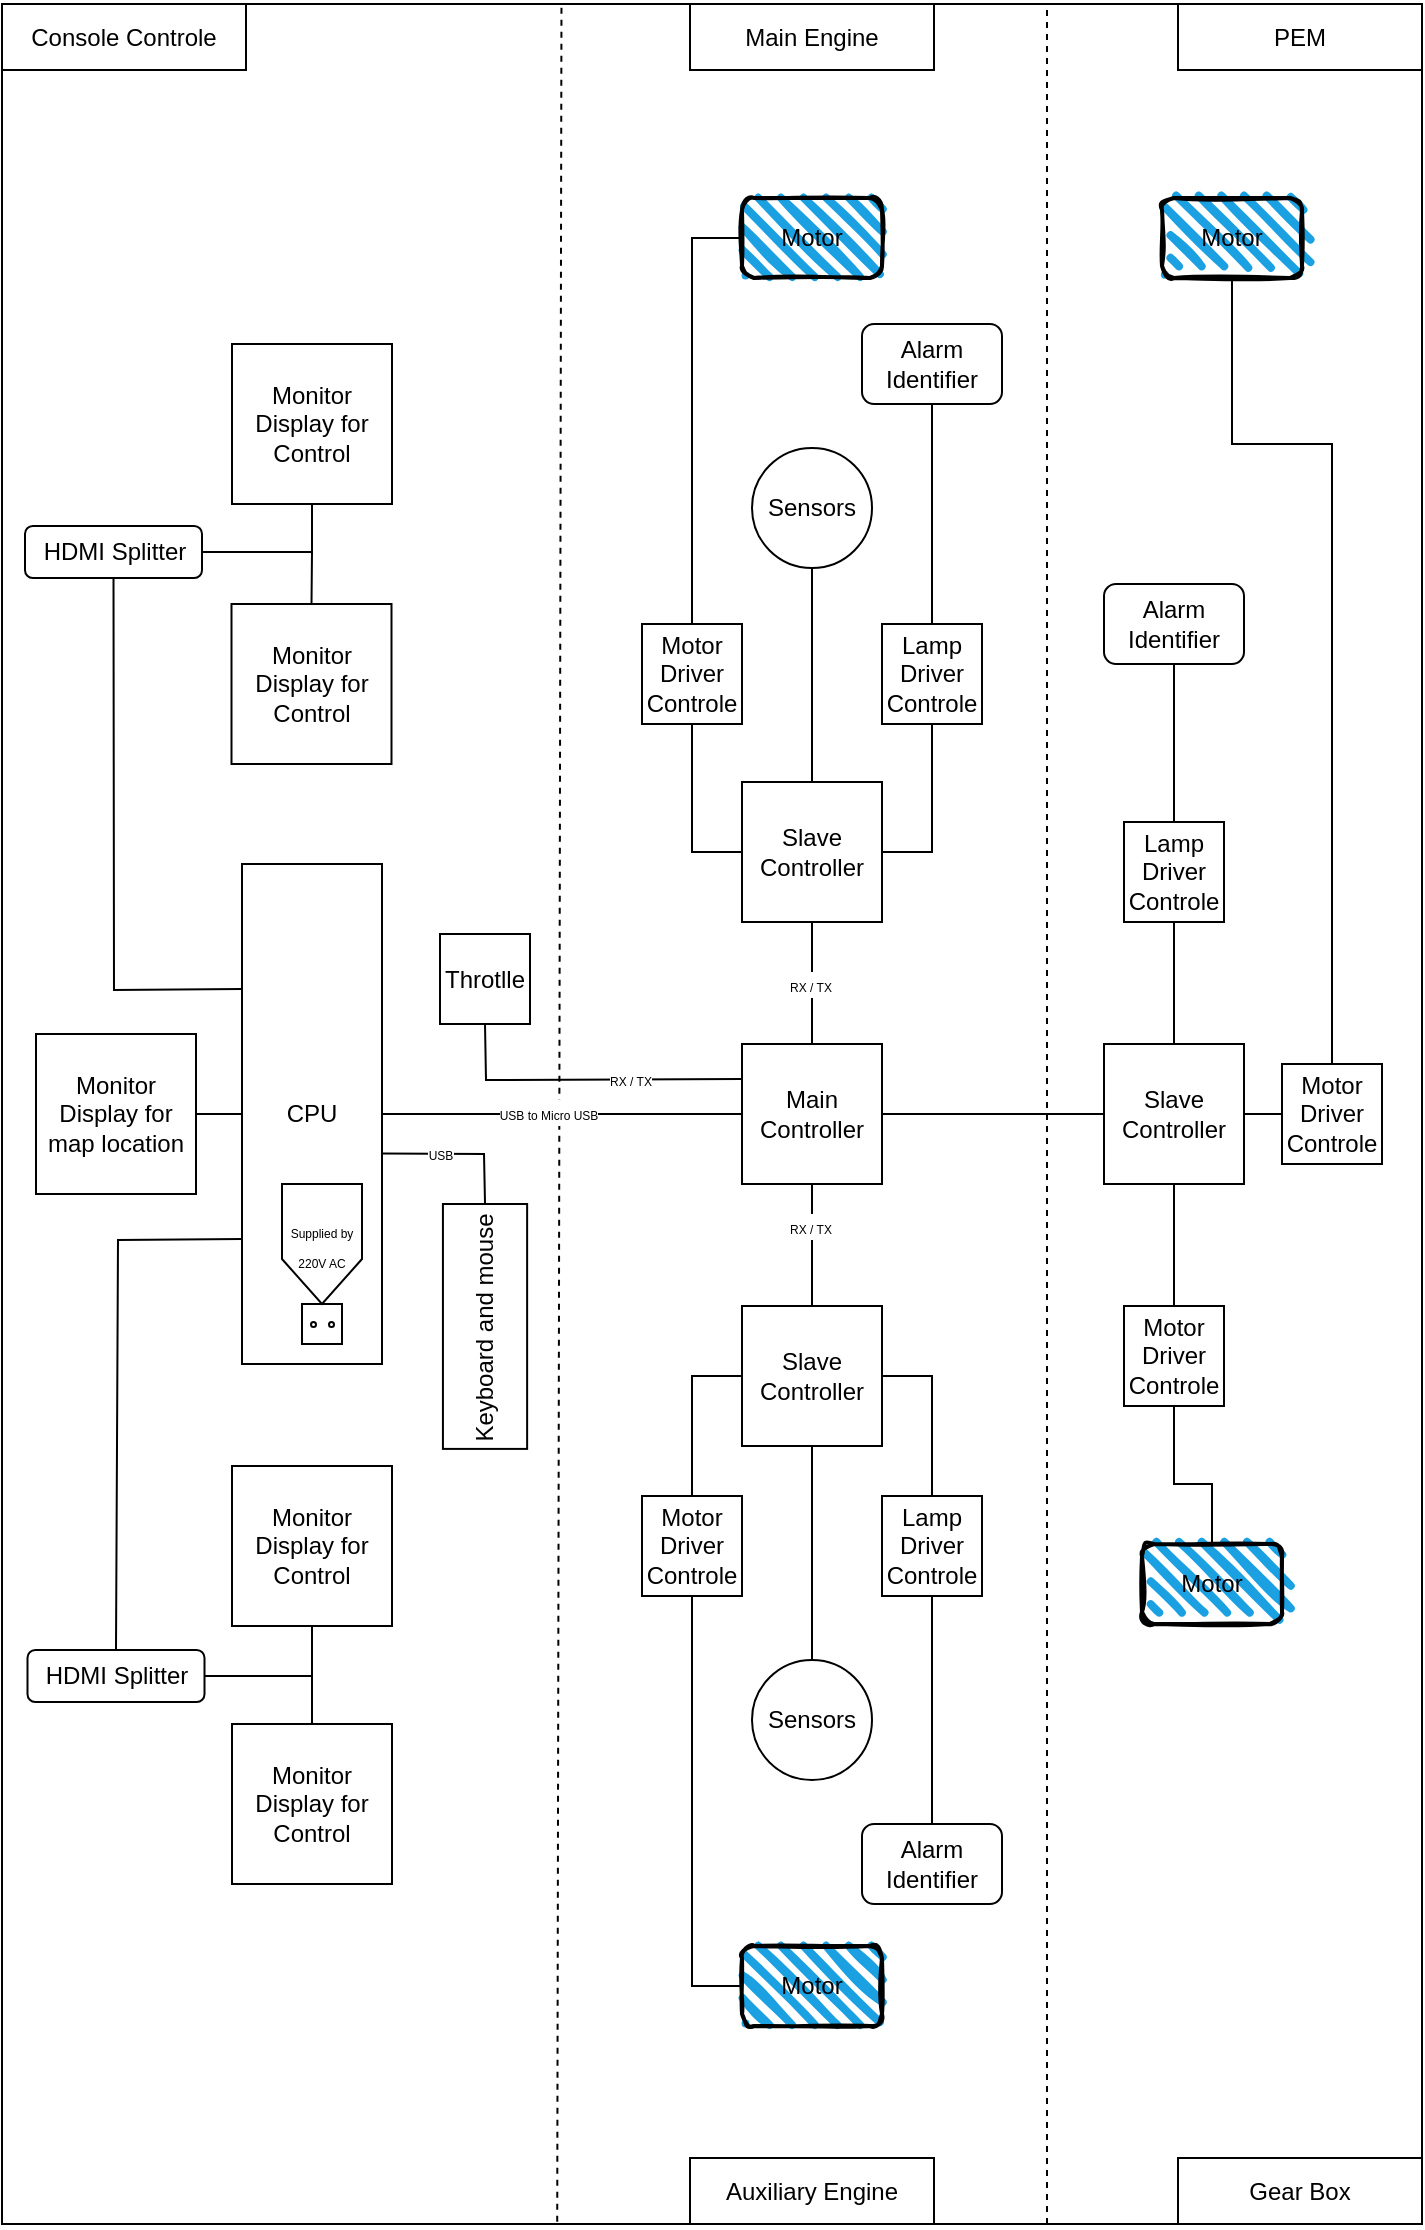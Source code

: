 <mxfile version="23.0.2" type="github">
  <diagram name="Page-1" id="bdS_hWGNOkwyjjd48Gf8">
    <mxGraphModel dx="1489" dy="764" grid="0" gridSize="10" guides="1" tooltips="1" connect="1" arrows="1" fold="1" page="1" pageScale="1" pageWidth="850" pageHeight="1100" math="0" shadow="0">
      <root>
        <mxCell id="0" />
        <mxCell id="1" parent="0" />
        <mxCell id="d3ICCTbF8nOoWMCPjpBj-5" value="" style="rounded=0;whiteSpace=wrap;html=1;" vertex="1" parent="1">
          <mxGeometry x="100" y="40" width="710" height="1110" as="geometry" />
        </mxCell>
        <mxCell id="d3ICCTbF8nOoWMCPjpBj-6" value="" style="endArrow=none;dashed=1;html=1;rounded=0;entryX=0.394;entryY=-0.001;entryDx=0;entryDy=0;entryPerimeter=0;exitX=0.391;exitY=0.999;exitDx=0;exitDy=0;exitPerimeter=0;" edge="1" parent="1" source="d3ICCTbF8nOoWMCPjpBj-5" target="d3ICCTbF8nOoWMCPjpBj-5">
          <mxGeometry width="50" height="50" relative="1" as="geometry">
            <mxPoint x="380" y="1150" as="sourcePoint" />
            <mxPoint x="380" y="37" as="targetPoint" />
          </mxGeometry>
        </mxCell>
        <mxCell id="d3ICCTbF8nOoWMCPjpBj-12" value="Main Controller" style="whiteSpace=wrap;html=1;aspect=fixed;" vertex="1" parent="1">
          <mxGeometry x="470" y="560" width="70" height="70" as="geometry" />
        </mxCell>
        <mxCell id="d3ICCTbF8nOoWMCPjpBj-13" value="" style="endArrow=none;html=1;rounded=0;entryX=1;entryY=0.5;entryDx=0;entryDy=0;exitX=0;exitY=0.5;exitDx=0;exitDy=0;" edge="1" parent="1" source="d3ICCTbF8nOoWMCPjpBj-12" target="d3ICCTbF8nOoWMCPjpBj-11">
          <mxGeometry width="50" height="50" relative="1" as="geometry">
            <mxPoint x="520" y="600" as="sourcePoint" />
            <mxPoint x="570" y="550" as="targetPoint" />
          </mxGeometry>
        </mxCell>
        <mxCell id="d3ICCTbF8nOoWMCPjpBj-32" value="&lt;font style=&quot;font-size: 6px;&quot;&gt;USB to Micro USB&lt;/font&gt;" style="edgeLabel;html=1;align=center;verticalAlign=middle;resizable=0;points=[];" vertex="1" connectable="0" parent="d3ICCTbF8nOoWMCPjpBj-13">
          <mxGeometry x="0.082" y="1" relative="1" as="geometry">
            <mxPoint y="-2" as="offset" />
          </mxGeometry>
        </mxCell>
        <mxCell id="d3ICCTbF8nOoWMCPjpBj-15" value="Slave Controller" style="whiteSpace=wrap;html=1;aspect=fixed;" vertex="1" parent="1">
          <mxGeometry x="470" y="429" width="70" height="70" as="geometry" />
        </mxCell>
        <mxCell id="d3ICCTbF8nOoWMCPjpBj-16" value="Slave Controller" style="whiteSpace=wrap;html=1;aspect=fixed;" vertex="1" parent="1">
          <mxGeometry x="470" y="691" width="70" height="70" as="geometry" />
        </mxCell>
        <mxCell id="d3ICCTbF8nOoWMCPjpBj-24" value="" style="endArrow=none;html=1;rounded=0;exitX=0.5;exitY=0;exitDx=0;exitDy=0;entryX=0.5;entryY=1;entryDx=0;entryDy=0;" edge="1" parent="1" source="d3ICCTbF8nOoWMCPjpBj-12" target="d3ICCTbF8nOoWMCPjpBj-15">
          <mxGeometry width="50" height="50" relative="1" as="geometry">
            <mxPoint x="520" y="560" as="sourcePoint" />
            <mxPoint x="570" y="510" as="targetPoint" />
          </mxGeometry>
        </mxCell>
        <mxCell id="d3ICCTbF8nOoWMCPjpBj-41" value="&lt;font style=&quot;font-size: 6px;&quot;&gt;RX / TX&lt;/font&gt;" style="edgeLabel;html=1;align=center;verticalAlign=middle;resizable=0;points=[];" vertex="1" connectable="0" parent="d3ICCTbF8nOoWMCPjpBj-24">
          <mxGeometry x="0.005" y="1" relative="1" as="geometry">
            <mxPoint as="offset" />
          </mxGeometry>
        </mxCell>
        <mxCell id="d3ICCTbF8nOoWMCPjpBj-25" value="" style="endArrow=none;html=1;rounded=0;exitX=0.5;exitY=0;exitDx=0;exitDy=0;entryX=0.5;entryY=1;entryDx=0;entryDy=0;" edge="1" parent="1" source="d3ICCTbF8nOoWMCPjpBj-16" target="d3ICCTbF8nOoWMCPjpBj-12">
          <mxGeometry width="50" height="50" relative="1" as="geometry">
            <mxPoint x="480" y="570" as="sourcePoint" />
            <mxPoint x="480" y="540" as="targetPoint" />
          </mxGeometry>
        </mxCell>
        <mxCell id="d3ICCTbF8nOoWMCPjpBj-42" value="&lt;font style=&quot;font-size: 6px;&quot;&gt;RX / TX&lt;/font&gt;" style="edgeLabel;html=1;align=center;verticalAlign=middle;resizable=0;points=[];" vertex="1" connectable="0" parent="d3ICCTbF8nOoWMCPjpBj-25">
          <mxGeometry x="0.321" y="1" relative="1" as="geometry">
            <mxPoint as="offset" />
          </mxGeometry>
        </mxCell>
        <mxCell id="d3ICCTbF8nOoWMCPjpBj-26" value="Throtlle" style="whiteSpace=wrap;html=1;aspect=fixed;" vertex="1" parent="1">
          <mxGeometry x="319" y="505" width="45" height="45" as="geometry" />
        </mxCell>
        <mxCell id="d3ICCTbF8nOoWMCPjpBj-27" value="Keyboard and mouse" style="rounded=0;html=1;whiteSpace=wrap;direction=west;align=center;rotation=270;" vertex="1" parent="1">
          <mxGeometry x="280.29" y="680.18" width="122.45" height="42.1" as="geometry" />
        </mxCell>
        <mxCell id="d3ICCTbF8nOoWMCPjpBj-30" value="" style="endArrow=none;html=1;rounded=0;exitX=0.5;exitY=1;exitDx=0;exitDy=0;entryX=0;entryY=0.25;entryDx=0;entryDy=0;" edge="1" parent="1" source="d3ICCTbF8nOoWMCPjpBj-26" target="d3ICCTbF8nOoWMCPjpBj-12">
          <mxGeometry width="50" height="50" relative="1" as="geometry">
            <mxPoint x="450" y="660" as="sourcePoint" />
            <mxPoint x="500" y="610" as="targetPoint" />
            <Array as="points">
              <mxPoint x="342" y="578" />
            </Array>
          </mxGeometry>
        </mxCell>
        <mxCell id="d3ICCTbF8nOoWMCPjpBj-31" value="&lt;font style=&quot;font-size: 6px;&quot;&gt;RX / TX&lt;/font&gt;" style="edgeLabel;html=1;align=center;verticalAlign=middle;resizable=0;points=[];spacingTop=0;spacingLeft=0;" vertex="1" connectable="0" parent="d3ICCTbF8nOoWMCPjpBj-30">
          <mxGeometry x="0.281" y="-1" relative="1" as="geometry">
            <mxPoint y="-2" as="offset" />
          </mxGeometry>
        </mxCell>
        <mxCell id="d3ICCTbF8nOoWMCPjpBj-33" value="" style="endArrow=none;html=1;rounded=0;exitX=0;exitY=0.5;exitDx=0;exitDy=0;entryX=1.004;entryY=0.579;entryDx=0;entryDy=0;entryPerimeter=0;" edge="1" parent="1" source="d3ICCTbF8nOoWMCPjpBj-27" target="d3ICCTbF8nOoWMCPjpBj-11">
          <mxGeometry width="50" height="50" relative="1" as="geometry">
            <mxPoint x="267" y="646" as="sourcePoint" />
            <mxPoint x="317" y="596" as="targetPoint" />
            <Array as="points">
              <mxPoint x="341" y="615" />
            </Array>
          </mxGeometry>
        </mxCell>
        <mxCell id="d3ICCTbF8nOoWMCPjpBj-34" value="&lt;font style=&quot;font-size: 6px;&quot;&gt;USB&lt;/font&gt;" style="edgeLabel;html=1;align=center;verticalAlign=middle;resizable=0;points=[];" vertex="1" connectable="0" parent="d3ICCTbF8nOoWMCPjpBj-33">
          <mxGeometry x="0.251" relative="1" as="geometry">
            <mxPoint y="-1" as="offset" />
          </mxGeometry>
        </mxCell>
        <mxCell id="d3ICCTbF8nOoWMCPjpBj-36" value="Console Controle" style="rounded=0;whiteSpace=wrap;html=1;" vertex="1" parent="1">
          <mxGeometry x="100" y="40" width="122" height="33" as="geometry" />
        </mxCell>
        <mxCell id="d3ICCTbF8nOoWMCPjpBj-37" value="Main Engine" style="rounded=0;whiteSpace=wrap;html=1;" vertex="1" parent="1">
          <mxGeometry x="444" y="40" width="122" height="33" as="geometry" />
        </mxCell>
        <mxCell id="d3ICCTbF8nOoWMCPjpBj-38" value="Auxiliary Engine" style="rounded=0;whiteSpace=wrap;html=1;" vertex="1" parent="1">
          <mxGeometry x="444" y="1117" width="122" height="33" as="geometry" />
        </mxCell>
        <mxCell id="d3ICCTbF8nOoWMCPjpBj-39" value="" style="endArrow=none;dashed=1;html=1;rounded=0;entryX=0.75;entryY=0;entryDx=0;entryDy=0;exitX=0.75;exitY=1;exitDx=0;exitDy=0;" edge="1" parent="1">
          <mxGeometry width="50" height="50" relative="1" as="geometry">
            <mxPoint x="622.5" y="1150" as="sourcePoint" />
            <mxPoint x="622.5" y="40" as="targetPoint" />
          </mxGeometry>
        </mxCell>
        <mxCell id="d3ICCTbF8nOoWMCPjpBj-40" value="PEM" style="rounded=0;whiteSpace=wrap;html=1;" vertex="1" parent="1">
          <mxGeometry x="688" y="40" width="122" height="33" as="geometry" />
        </mxCell>
        <mxCell id="d3ICCTbF8nOoWMCPjpBj-43" value="Motor Driver Controle" style="whiteSpace=wrap;html=1;aspect=fixed;" vertex="1" parent="1">
          <mxGeometry x="420" y="350" width="50" height="50" as="geometry" />
        </mxCell>
        <mxCell id="d3ICCTbF8nOoWMCPjpBj-44" value="Lamp Driver Controle" style="whiteSpace=wrap;html=1;aspect=fixed;" vertex="1" parent="1">
          <mxGeometry x="540" y="350" width="50" height="50" as="geometry" />
        </mxCell>
        <mxCell id="d3ICCTbF8nOoWMCPjpBj-45" value="Sensors" style="ellipse;whiteSpace=wrap;html=1;aspect=fixed;" vertex="1" parent="1">
          <mxGeometry x="475" y="262" width="60" height="60" as="geometry" />
        </mxCell>
        <mxCell id="d3ICCTbF8nOoWMCPjpBj-46" value="" style="endArrow=none;html=1;rounded=0;entryX=0.5;entryY=1;entryDx=0;entryDy=0;" edge="1" parent="1" source="d3ICCTbF8nOoWMCPjpBj-15" target="d3ICCTbF8nOoWMCPjpBj-45">
          <mxGeometry width="50" height="50" relative="1" as="geometry">
            <mxPoint x="570" y="360" as="sourcePoint" />
            <mxPoint x="620" y="310" as="targetPoint" />
          </mxGeometry>
        </mxCell>
        <mxCell id="d3ICCTbF8nOoWMCPjpBj-47" value="" style="endArrow=none;html=1;rounded=0;exitX=0.5;exitY=1;exitDx=0;exitDy=0;entryX=0;entryY=0.5;entryDx=0;entryDy=0;" edge="1" parent="1" source="d3ICCTbF8nOoWMCPjpBj-43" target="d3ICCTbF8nOoWMCPjpBj-15">
          <mxGeometry width="50" height="50" relative="1" as="geometry">
            <mxPoint x="570" y="430" as="sourcePoint" />
            <mxPoint x="620" y="380" as="targetPoint" />
            <Array as="points">
              <mxPoint x="445" y="464" />
            </Array>
          </mxGeometry>
        </mxCell>
        <mxCell id="d3ICCTbF8nOoWMCPjpBj-48" value="" style="endArrow=none;html=1;rounded=0;entryX=0.5;entryY=1;entryDx=0;entryDy=0;exitX=1;exitY=0.5;exitDx=0;exitDy=0;" edge="1" parent="1" source="d3ICCTbF8nOoWMCPjpBj-15" target="d3ICCTbF8nOoWMCPjpBj-44">
          <mxGeometry width="50" height="50" relative="1" as="geometry">
            <mxPoint x="510" y="450" as="sourcePoint" />
            <mxPoint x="560" y="400" as="targetPoint" />
            <Array as="points">
              <mxPoint x="565" y="464" />
            </Array>
          </mxGeometry>
        </mxCell>
        <mxCell id="d3ICCTbF8nOoWMCPjpBj-50" value="Motor" style="rounded=1;whiteSpace=wrap;html=1;strokeWidth=2;fillWeight=4;hachureGap=8;hachureAngle=45;fillColor=#1ba1e2;sketch=1;" vertex="1" parent="1">
          <mxGeometry x="470" y="137" width="70" height="40" as="geometry" />
        </mxCell>
        <mxCell id="d3ICCTbF8nOoWMCPjpBj-52" value="" style="endArrow=none;html=1;rounded=0;exitX=0.5;exitY=0;exitDx=0;exitDy=0;entryX=0;entryY=0.5;entryDx=0;entryDy=0;" edge="1" parent="1" source="d3ICCTbF8nOoWMCPjpBj-43" target="d3ICCTbF8nOoWMCPjpBj-50">
          <mxGeometry width="50" height="50" relative="1" as="geometry">
            <mxPoint x="580" y="280" as="sourcePoint" />
            <mxPoint x="630" y="230" as="targetPoint" />
            <Array as="points">
              <mxPoint x="445" y="157" />
            </Array>
          </mxGeometry>
        </mxCell>
        <mxCell id="d3ICCTbF8nOoWMCPjpBj-53" value="Alarm Identifier" style="rounded=1;whiteSpace=wrap;html=1;" vertex="1" parent="1">
          <mxGeometry x="530" y="200" width="70" height="40" as="geometry" />
        </mxCell>
        <mxCell id="d3ICCTbF8nOoWMCPjpBj-54" value="" style="endArrow=none;html=1;rounded=0;entryX=0.5;entryY=1;entryDx=0;entryDy=0;exitX=0.5;exitY=0;exitDx=0;exitDy=0;" edge="1" parent="1" source="d3ICCTbF8nOoWMCPjpBj-44" target="d3ICCTbF8nOoWMCPjpBj-53">
          <mxGeometry width="50" height="50" relative="1" as="geometry">
            <mxPoint x="600" y="320" as="sourcePoint" />
            <mxPoint x="650" y="270" as="targetPoint" />
          </mxGeometry>
        </mxCell>
        <mxCell id="d3ICCTbF8nOoWMCPjpBj-55" value="Sensors" style="ellipse;whiteSpace=wrap;html=1;aspect=fixed;" vertex="1" parent="1">
          <mxGeometry x="475" y="868" width="60" height="60" as="geometry" />
        </mxCell>
        <mxCell id="d3ICCTbF8nOoWMCPjpBj-56" value="" style="endArrow=none;html=1;rounded=0;entryX=0.5;entryY=1;entryDx=0;entryDy=0;exitX=0.5;exitY=0;exitDx=0;exitDy=0;" edge="1" parent="1" source="d3ICCTbF8nOoWMCPjpBj-55" target="d3ICCTbF8nOoWMCPjpBj-16">
          <mxGeometry width="50" height="50" relative="1" as="geometry">
            <mxPoint x="504.38" y="868" as="sourcePoint" />
            <mxPoint x="504.38" y="761" as="targetPoint" />
          </mxGeometry>
        </mxCell>
        <mxCell id="d3ICCTbF8nOoWMCPjpBj-57" value="Motor Driver Controle" style="whiteSpace=wrap;html=1;aspect=fixed;" vertex="1" parent="1">
          <mxGeometry x="420" y="786" width="50" height="50" as="geometry" />
        </mxCell>
        <mxCell id="d3ICCTbF8nOoWMCPjpBj-58" value="Lamp Driver Controle" style="whiteSpace=wrap;html=1;aspect=fixed;" vertex="1" parent="1">
          <mxGeometry x="540" y="786" width="50" height="50" as="geometry" />
        </mxCell>
        <mxCell id="d3ICCTbF8nOoWMCPjpBj-59" value="" style="endArrow=none;html=1;rounded=0;entryX=0;entryY=0.5;entryDx=0;entryDy=0;exitX=0.5;exitY=0;exitDx=0;exitDy=0;" edge="1" parent="1" source="d3ICCTbF8nOoWMCPjpBj-57" target="d3ICCTbF8nOoWMCPjpBj-16">
          <mxGeometry width="50" height="50" relative="1" as="geometry">
            <mxPoint x="560" y="790" as="sourcePoint" />
            <mxPoint x="610" y="740" as="targetPoint" />
            <Array as="points">
              <mxPoint x="445" y="726" />
            </Array>
          </mxGeometry>
        </mxCell>
        <mxCell id="d3ICCTbF8nOoWMCPjpBj-60" value="" style="endArrow=none;html=1;rounded=0;entryX=1;entryY=0.5;entryDx=0;entryDy=0;exitX=0.5;exitY=0;exitDx=0;exitDy=0;" edge="1" parent="1" source="d3ICCTbF8nOoWMCPjpBj-58" target="d3ICCTbF8nOoWMCPjpBj-16">
          <mxGeometry width="50" height="50" relative="1" as="geometry">
            <mxPoint x="480" y="760" as="sourcePoint" />
            <mxPoint x="530" y="710" as="targetPoint" />
            <Array as="points">
              <mxPoint x="565" y="726" />
            </Array>
          </mxGeometry>
        </mxCell>
        <mxCell id="d3ICCTbF8nOoWMCPjpBj-61" value="Motor" style="rounded=1;whiteSpace=wrap;html=1;strokeWidth=2;fillWeight=4;hachureGap=8;hachureAngle=45;fillColor=#1ba1e2;sketch=1;" vertex="1" parent="1">
          <mxGeometry x="470" y="1011" width="70" height="40" as="geometry" />
        </mxCell>
        <mxCell id="d3ICCTbF8nOoWMCPjpBj-62" value="Alarm Identifier" style="rounded=1;whiteSpace=wrap;html=1;" vertex="1" parent="1">
          <mxGeometry x="530" y="950" width="70" height="40" as="geometry" />
        </mxCell>
        <mxCell id="d3ICCTbF8nOoWMCPjpBj-63" value="" style="endArrow=none;html=1;rounded=0;exitX=0;exitY=0.5;exitDx=0;exitDy=0;entryX=0.5;entryY=1;entryDx=0;entryDy=0;" edge="1" parent="1" source="d3ICCTbF8nOoWMCPjpBj-61" target="d3ICCTbF8nOoWMCPjpBj-57">
          <mxGeometry width="50" height="50" relative="1" as="geometry">
            <mxPoint x="620" y="930" as="sourcePoint" />
            <mxPoint x="670" y="880" as="targetPoint" />
            <Array as="points">
              <mxPoint x="445" y="1031" />
            </Array>
          </mxGeometry>
        </mxCell>
        <mxCell id="d3ICCTbF8nOoWMCPjpBj-64" value="" style="endArrow=none;html=1;rounded=0;entryX=0.5;entryY=1;entryDx=0;entryDy=0;exitX=0.5;exitY=0;exitDx=0;exitDy=0;" edge="1" parent="1" source="d3ICCTbF8nOoWMCPjpBj-62" target="d3ICCTbF8nOoWMCPjpBj-58">
          <mxGeometry width="50" height="50" relative="1" as="geometry">
            <mxPoint x="590" y="950" as="sourcePoint" />
            <mxPoint x="640" y="900" as="targetPoint" />
          </mxGeometry>
        </mxCell>
        <mxCell id="d3ICCTbF8nOoWMCPjpBj-65" value="Slave Controller" style="whiteSpace=wrap;html=1;aspect=fixed;" vertex="1" parent="1">
          <mxGeometry x="651" y="560" width="70" height="70" as="geometry" />
        </mxCell>
        <mxCell id="d3ICCTbF8nOoWMCPjpBj-66" value="" style="endArrow=none;html=1;rounded=0;exitX=1;exitY=0.5;exitDx=0;exitDy=0;entryX=0;entryY=0.5;entryDx=0;entryDy=0;" edge="1" parent="1" source="d3ICCTbF8nOoWMCPjpBj-12" target="d3ICCTbF8nOoWMCPjpBj-65">
          <mxGeometry width="50" height="50" relative="1" as="geometry">
            <mxPoint x="920" y="720" as="sourcePoint" />
            <mxPoint x="970" y="670" as="targetPoint" />
          </mxGeometry>
        </mxCell>
        <mxCell id="d3ICCTbF8nOoWMCPjpBj-67" value="Motor Driver Controle" style="whiteSpace=wrap;html=1;aspect=fixed;" vertex="1" parent="1">
          <mxGeometry x="740" y="570" width="50" height="50" as="geometry" />
        </mxCell>
        <mxCell id="d3ICCTbF8nOoWMCPjpBj-68" value="Motor" style="rounded=1;whiteSpace=wrap;html=1;strokeWidth=2;fillWeight=4;hachureGap=8;hachureAngle=45;fillColor=#1ba1e2;sketch=1;" vertex="1" parent="1">
          <mxGeometry x="670" y="810" width="70" height="40" as="geometry" />
        </mxCell>
        <mxCell id="d3ICCTbF8nOoWMCPjpBj-69" value="" style="endArrow=none;html=1;rounded=0;entryX=1;entryY=0.5;entryDx=0;entryDy=0;" edge="1" parent="1" source="d3ICCTbF8nOoWMCPjpBj-67" target="d3ICCTbF8nOoWMCPjpBj-65">
          <mxGeometry width="50" height="50" relative="1" as="geometry">
            <mxPoint x="680" y="720" as="sourcePoint" />
            <mxPoint x="730" y="670" as="targetPoint" />
          </mxGeometry>
        </mxCell>
        <mxCell id="d3ICCTbF8nOoWMCPjpBj-70" value="" style="endArrow=none;html=1;rounded=0;entryX=0.5;entryY=1;entryDx=0;entryDy=0;exitX=0.5;exitY=0;exitDx=0;exitDy=0;" edge="1" parent="1" source="d3ICCTbF8nOoWMCPjpBj-68" target="d3ICCTbF8nOoWMCPjpBj-78">
          <mxGeometry width="50" height="50" relative="1" as="geometry">
            <mxPoint x="722.58" y="802" as="sourcePoint" />
            <mxPoint x="722.58" y="741" as="targetPoint" />
            <Array as="points">
              <mxPoint x="705" y="780" />
              <mxPoint x="686" y="780" />
            </Array>
          </mxGeometry>
        </mxCell>
        <mxCell id="d3ICCTbF8nOoWMCPjpBj-71" value="Lamp Driver Controle" style="whiteSpace=wrap;html=1;aspect=fixed;" vertex="1" parent="1">
          <mxGeometry x="661" y="449" width="50" height="50" as="geometry" />
        </mxCell>
        <mxCell id="d3ICCTbF8nOoWMCPjpBj-72" value="Alarm Identifier" style="rounded=1;whiteSpace=wrap;html=1;" vertex="1" parent="1">
          <mxGeometry x="651" y="330" width="70" height="40" as="geometry" />
        </mxCell>
        <mxCell id="d3ICCTbF8nOoWMCPjpBj-73" value="" style="endArrow=none;html=1;rounded=0;exitX=0.5;exitY=1;exitDx=0;exitDy=0;entryX=0.5;entryY=0;entryDx=0;entryDy=0;" edge="1" parent="1" source="d3ICCTbF8nOoWMCPjpBj-71" target="d3ICCTbF8nOoWMCPjpBj-65">
          <mxGeometry width="50" height="50" relative="1" as="geometry">
            <mxPoint x="680" y="480" as="sourcePoint" />
            <mxPoint x="730" y="430" as="targetPoint" />
          </mxGeometry>
        </mxCell>
        <mxCell id="d3ICCTbF8nOoWMCPjpBj-74" value="" style="endArrow=none;html=1;rounded=0;exitX=0.5;exitY=1;exitDx=0;exitDy=0;entryX=0.5;entryY=0;entryDx=0;entryDy=0;" edge="1" parent="1" source="d3ICCTbF8nOoWMCPjpBj-72" target="d3ICCTbF8nOoWMCPjpBj-71">
          <mxGeometry width="50" height="50" relative="1" as="geometry">
            <mxPoint x="733" y="509" as="sourcePoint" />
            <mxPoint x="733" y="570" as="targetPoint" />
          </mxGeometry>
        </mxCell>
        <mxCell id="d3ICCTbF8nOoWMCPjpBj-75" value="Motor" style="rounded=1;whiteSpace=wrap;html=1;strokeWidth=2;fillWeight=4;hachureGap=8;hachureAngle=45;fillColor=#1ba1e2;sketch=1;" vertex="1" parent="1">
          <mxGeometry x="680" y="137" width="70" height="40" as="geometry" />
        </mxCell>
        <mxCell id="d3ICCTbF8nOoWMCPjpBj-76" value="" style="endArrow=none;html=1;rounded=0;entryX=0.5;entryY=1;entryDx=0;entryDy=0;exitX=0.5;exitY=0;exitDx=0;exitDy=0;" edge="1" parent="1" source="d3ICCTbF8nOoWMCPjpBj-67" target="d3ICCTbF8nOoWMCPjpBj-75">
          <mxGeometry width="50" height="50" relative="1" as="geometry">
            <mxPoint x="620" y="490" as="sourcePoint" />
            <mxPoint x="670" y="440" as="targetPoint" />
            <Array as="points">
              <mxPoint x="765" y="260" />
              <mxPoint x="715" y="260" />
            </Array>
          </mxGeometry>
        </mxCell>
        <mxCell id="d3ICCTbF8nOoWMCPjpBj-77" value="Gear Box" style="rounded=0;whiteSpace=wrap;html=1;" vertex="1" parent="1">
          <mxGeometry x="688" y="1117" width="122" height="33" as="geometry" />
        </mxCell>
        <mxCell id="d3ICCTbF8nOoWMCPjpBj-78" value="Motor Driver Controle" style="whiteSpace=wrap;html=1;aspect=fixed;" vertex="1" parent="1">
          <mxGeometry x="661" y="691" width="50" height="50" as="geometry" />
        </mxCell>
        <mxCell id="d3ICCTbF8nOoWMCPjpBj-79" value="" style="endArrow=none;html=1;rounded=0;exitX=0.5;exitY=0;exitDx=0;exitDy=0;entryX=0.5;entryY=1;entryDx=0;entryDy=0;" edge="1" parent="1" source="d3ICCTbF8nOoWMCPjpBj-78" target="d3ICCTbF8nOoWMCPjpBj-65">
          <mxGeometry width="50" height="50" relative="1" as="geometry">
            <mxPoint x="690" y="700" as="sourcePoint" />
            <mxPoint x="740" y="650" as="targetPoint" />
          </mxGeometry>
        </mxCell>
        <mxCell id="d3ICCTbF8nOoWMCPjpBj-81" value="Monitor Display for Control" style="whiteSpace=wrap;html=1;aspect=fixed;" vertex="1" parent="1">
          <mxGeometry x="214.75" y="340" width="80" height="80" as="geometry" />
        </mxCell>
        <mxCell id="d3ICCTbF8nOoWMCPjpBj-82" value="Monitor Display for Control" style="whiteSpace=wrap;html=1;aspect=fixed;" vertex="1" parent="1">
          <mxGeometry x="215" y="210" width="80" height="80" as="geometry" />
        </mxCell>
        <mxCell id="d3ICCTbF8nOoWMCPjpBj-83" value="Monitor Display for map location" style="whiteSpace=wrap;html=1;aspect=fixed;" vertex="1" parent="1">
          <mxGeometry x="117" y="555" width="80" height="80" as="geometry" />
        </mxCell>
        <mxCell id="d3ICCTbF8nOoWMCPjpBj-84" value="Monitor Display for Control" style="whiteSpace=wrap;html=1;aspect=fixed;" vertex="1" parent="1">
          <mxGeometry x="215" y="771" width="80" height="80" as="geometry" />
        </mxCell>
        <mxCell id="d3ICCTbF8nOoWMCPjpBj-85" value="Monitor Display for Control" style="whiteSpace=wrap;html=1;aspect=fixed;" vertex="1" parent="1">
          <mxGeometry x="215" y="900" width="80" height="80" as="geometry" />
        </mxCell>
        <mxCell id="d3ICCTbF8nOoWMCPjpBj-89" value="" style="group" vertex="1" connectable="0" parent="1">
          <mxGeometry x="220" y="470" width="70" height="250" as="geometry" />
        </mxCell>
        <mxCell id="d3ICCTbF8nOoWMCPjpBj-11" value="CPU" style="rounded=0;whiteSpace=wrap;html=1;" vertex="1" parent="d3ICCTbF8nOoWMCPjpBj-89">
          <mxGeometry width="70" height="250" as="geometry" />
        </mxCell>
        <mxCell id="d3ICCTbF8nOoWMCPjpBj-88" value="" style="group" vertex="1" connectable="0" parent="d3ICCTbF8nOoWMCPjpBj-89">
          <mxGeometry x="20" y="160" width="40" height="80" as="geometry" />
        </mxCell>
        <mxCell id="d3ICCTbF8nOoWMCPjpBj-17" value="" style="whiteSpace=wrap;html=1;aspect=fixed;" vertex="1" parent="d3ICCTbF8nOoWMCPjpBj-88">
          <mxGeometry x="10" y="60" width="20" height="20" as="geometry" />
        </mxCell>
        <mxCell id="d3ICCTbF8nOoWMCPjpBj-18" value="" style="ellipse;whiteSpace=wrap;html=1;aspect=fixed;" vertex="1" parent="d3ICCTbF8nOoWMCPjpBj-88">
          <mxGeometry x="14.5" y="69" width="2.5" height="2.5" as="geometry" />
        </mxCell>
        <mxCell id="d3ICCTbF8nOoWMCPjpBj-19" value="" style="ellipse;whiteSpace=wrap;html=1;aspect=fixed;" vertex="1" parent="d3ICCTbF8nOoWMCPjpBj-88">
          <mxGeometry x="23.5" y="69" width="2.5" height="2.5" as="geometry" />
        </mxCell>
        <mxCell id="d3ICCTbF8nOoWMCPjpBj-23" value="&lt;font style=&quot;font-size: 6px;&quot;&gt;Supplied by 220V AC&lt;/font&gt;" style="shape=offPageConnector;whiteSpace=wrap;html=1;" vertex="1" parent="d3ICCTbF8nOoWMCPjpBj-88">
          <mxGeometry width="40" height="60" as="geometry" />
        </mxCell>
        <mxCell id="d3ICCTbF8nOoWMCPjpBj-90" value="" style="endArrow=none;html=1;rounded=0;exitX=1;exitY=0.5;exitDx=0;exitDy=0;entryX=0;entryY=0.5;entryDx=0;entryDy=0;" edge="1" parent="1" source="d3ICCTbF8nOoWMCPjpBj-83" target="d3ICCTbF8nOoWMCPjpBj-11">
          <mxGeometry width="50" height="50" relative="1" as="geometry">
            <mxPoint x="370" y="688" as="sourcePoint" />
            <mxPoint x="420" y="638" as="targetPoint" />
          </mxGeometry>
        </mxCell>
        <mxCell id="d3ICCTbF8nOoWMCPjpBj-92" value="HDMI Splitter" style="rounded=1;whiteSpace=wrap;html=1;" vertex="1" parent="1">
          <mxGeometry x="111.5" y="301" width="88.5" height="26" as="geometry" />
        </mxCell>
        <mxCell id="d3ICCTbF8nOoWMCPjpBj-93" value="HDMI Splitter" style="rounded=1;whiteSpace=wrap;html=1;" vertex="1" parent="1">
          <mxGeometry x="112.75" y="863" width="88.5" height="26" as="geometry" />
        </mxCell>
        <mxCell id="d3ICCTbF8nOoWMCPjpBj-94" value="" style="endArrow=none;html=1;rounded=0;exitX=0.5;exitY=1;exitDx=0;exitDy=0;entryX=0;entryY=0.25;entryDx=0;entryDy=0;" edge="1" parent="1" source="d3ICCTbF8nOoWMCPjpBj-92" target="d3ICCTbF8nOoWMCPjpBj-11">
          <mxGeometry width="50" height="50" relative="1" as="geometry">
            <mxPoint x="429" y="413" as="sourcePoint" />
            <mxPoint x="479" y="363" as="targetPoint" />
            <Array as="points">
              <mxPoint x="156" y="533" />
            </Array>
          </mxGeometry>
        </mxCell>
        <mxCell id="d3ICCTbF8nOoWMCPjpBj-95" value="" style="endArrow=none;html=1;rounded=0;entryX=0;entryY=0.75;entryDx=0;entryDy=0;exitX=0.5;exitY=0;exitDx=0;exitDy=0;" edge="1" parent="1" source="d3ICCTbF8nOoWMCPjpBj-93" target="d3ICCTbF8nOoWMCPjpBj-11">
          <mxGeometry width="50" height="50" relative="1" as="geometry">
            <mxPoint x="329" y="729" as="sourcePoint" />
            <mxPoint x="379" y="679" as="targetPoint" />
            <Array as="points">
              <mxPoint x="158" y="658" />
            </Array>
          </mxGeometry>
        </mxCell>
        <mxCell id="d3ICCTbF8nOoWMCPjpBj-96" value="" style="endArrow=none;html=1;rounded=0;exitX=1;exitY=0.5;exitDx=0;exitDy=0;entryX=0.5;entryY=0;entryDx=0;entryDy=0;" edge="1" parent="1" source="d3ICCTbF8nOoWMCPjpBj-93" target="d3ICCTbF8nOoWMCPjpBj-85">
          <mxGeometry width="50" height="50" relative="1" as="geometry">
            <mxPoint x="275" y="861" as="sourcePoint" />
            <mxPoint x="325" y="811" as="targetPoint" />
            <Array as="points">
              <mxPoint x="255" y="876" />
            </Array>
          </mxGeometry>
        </mxCell>
        <mxCell id="d3ICCTbF8nOoWMCPjpBj-97" value="" style="endArrow=none;html=1;rounded=0;exitX=1;exitY=0.5;exitDx=0;exitDy=0;entryX=0.5;entryY=1;entryDx=0;entryDy=0;" edge="1" parent="1" source="d3ICCTbF8nOoWMCPjpBj-93" target="d3ICCTbF8nOoWMCPjpBj-84">
          <mxGeometry width="50" height="50" relative="1" as="geometry">
            <mxPoint x="250" y="890" as="sourcePoint" />
            <mxPoint x="300" y="840" as="targetPoint" />
            <Array as="points">
              <mxPoint x="255" y="876" />
            </Array>
          </mxGeometry>
        </mxCell>
        <mxCell id="d3ICCTbF8nOoWMCPjpBj-98" value="" style="endArrow=none;html=1;rounded=0;exitX=1;exitY=0.5;exitDx=0;exitDy=0;entryX=0.5;entryY=1;entryDx=0;entryDy=0;" edge="1" parent="1" source="d3ICCTbF8nOoWMCPjpBj-92" target="d3ICCTbF8nOoWMCPjpBj-82">
          <mxGeometry width="50" height="50" relative="1" as="geometry">
            <mxPoint x="242" y="410" as="sourcePoint" />
            <mxPoint x="292" y="360" as="targetPoint" />
            <Array as="points">
              <mxPoint x="255" y="314" />
            </Array>
          </mxGeometry>
        </mxCell>
        <mxCell id="d3ICCTbF8nOoWMCPjpBj-99" value="" style="endArrow=none;html=1;rounded=0;exitX=1;exitY=0.5;exitDx=0;exitDy=0;entryX=0.5;entryY=0;entryDx=0;entryDy=0;" edge="1" parent="1" source="d3ICCTbF8nOoWMCPjpBj-92" target="d3ICCTbF8nOoWMCPjpBj-81">
          <mxGeometry width="50" height="50" relative="1" as="geometry">
            <mxPoint x="238" y="380" as="sourcePoint" />
            <mxPoint x="288" y="330" as="targetPoint" />
            <Array as="points">
              <mxPoint x="255" y="314" />
            </Array>
          </mxGeometry>
        </mxCell>
      </root>
    </mxGraphModel>
  </diagram>
</mxfile>
